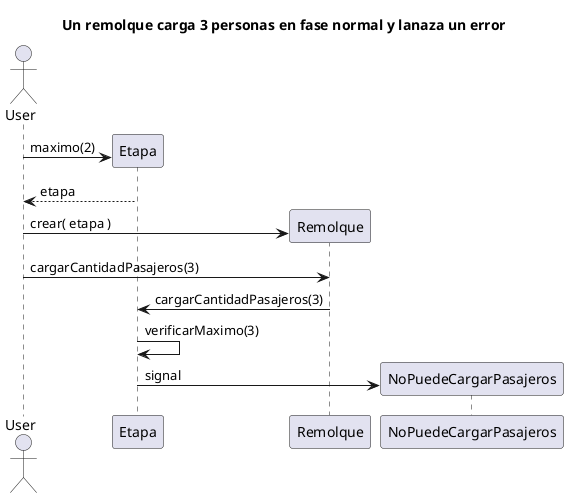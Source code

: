 @startuml

title Un remolque carga 3 personas en fase normal y lanaza un error

actor User

User -> Etapa **: maximo(2)
return etapa
User -> Remolque **: crear( etapa )
User -> Remolque: cargarCantidadPasajeros(3)
Remolque -> Etapa: cargarCantidadPasajeros(3)
Etapa -> Etapa: verificarMaximo(3)
Etapa -> NoPuedeCargarPasajeros **: signal

/'
 ' class Etapa {
 '         - maximo : Int
 '         - personas : Int
 ' 
 '         + maximo( unMaximoPasajero : Int): Etapa
 '         
 '         + cargarCantidadPasajeros( cantidad : Int)
 '         
 ' }
 ' 
 ' class Remolque {
 '         tipo( e : Etapa) : Remolque
 ' 
 '         + cargarCantidadPasajeros( c : Int)
 '         + cantidadPasajeros() : Int
 ' }
 ' 
 ' class NoPuedeCargarPasajeros {}
 ' 
 ' class Error {}
 ' 
 ' Remolque *- Etapa
 ' 
 ' Etapa .right.> NoPuedeCargarPasajeros: <<instanciate>>
 ' 
 ' Error <|-- NoPuedeCargarPasajeros
 '/


@enduml
